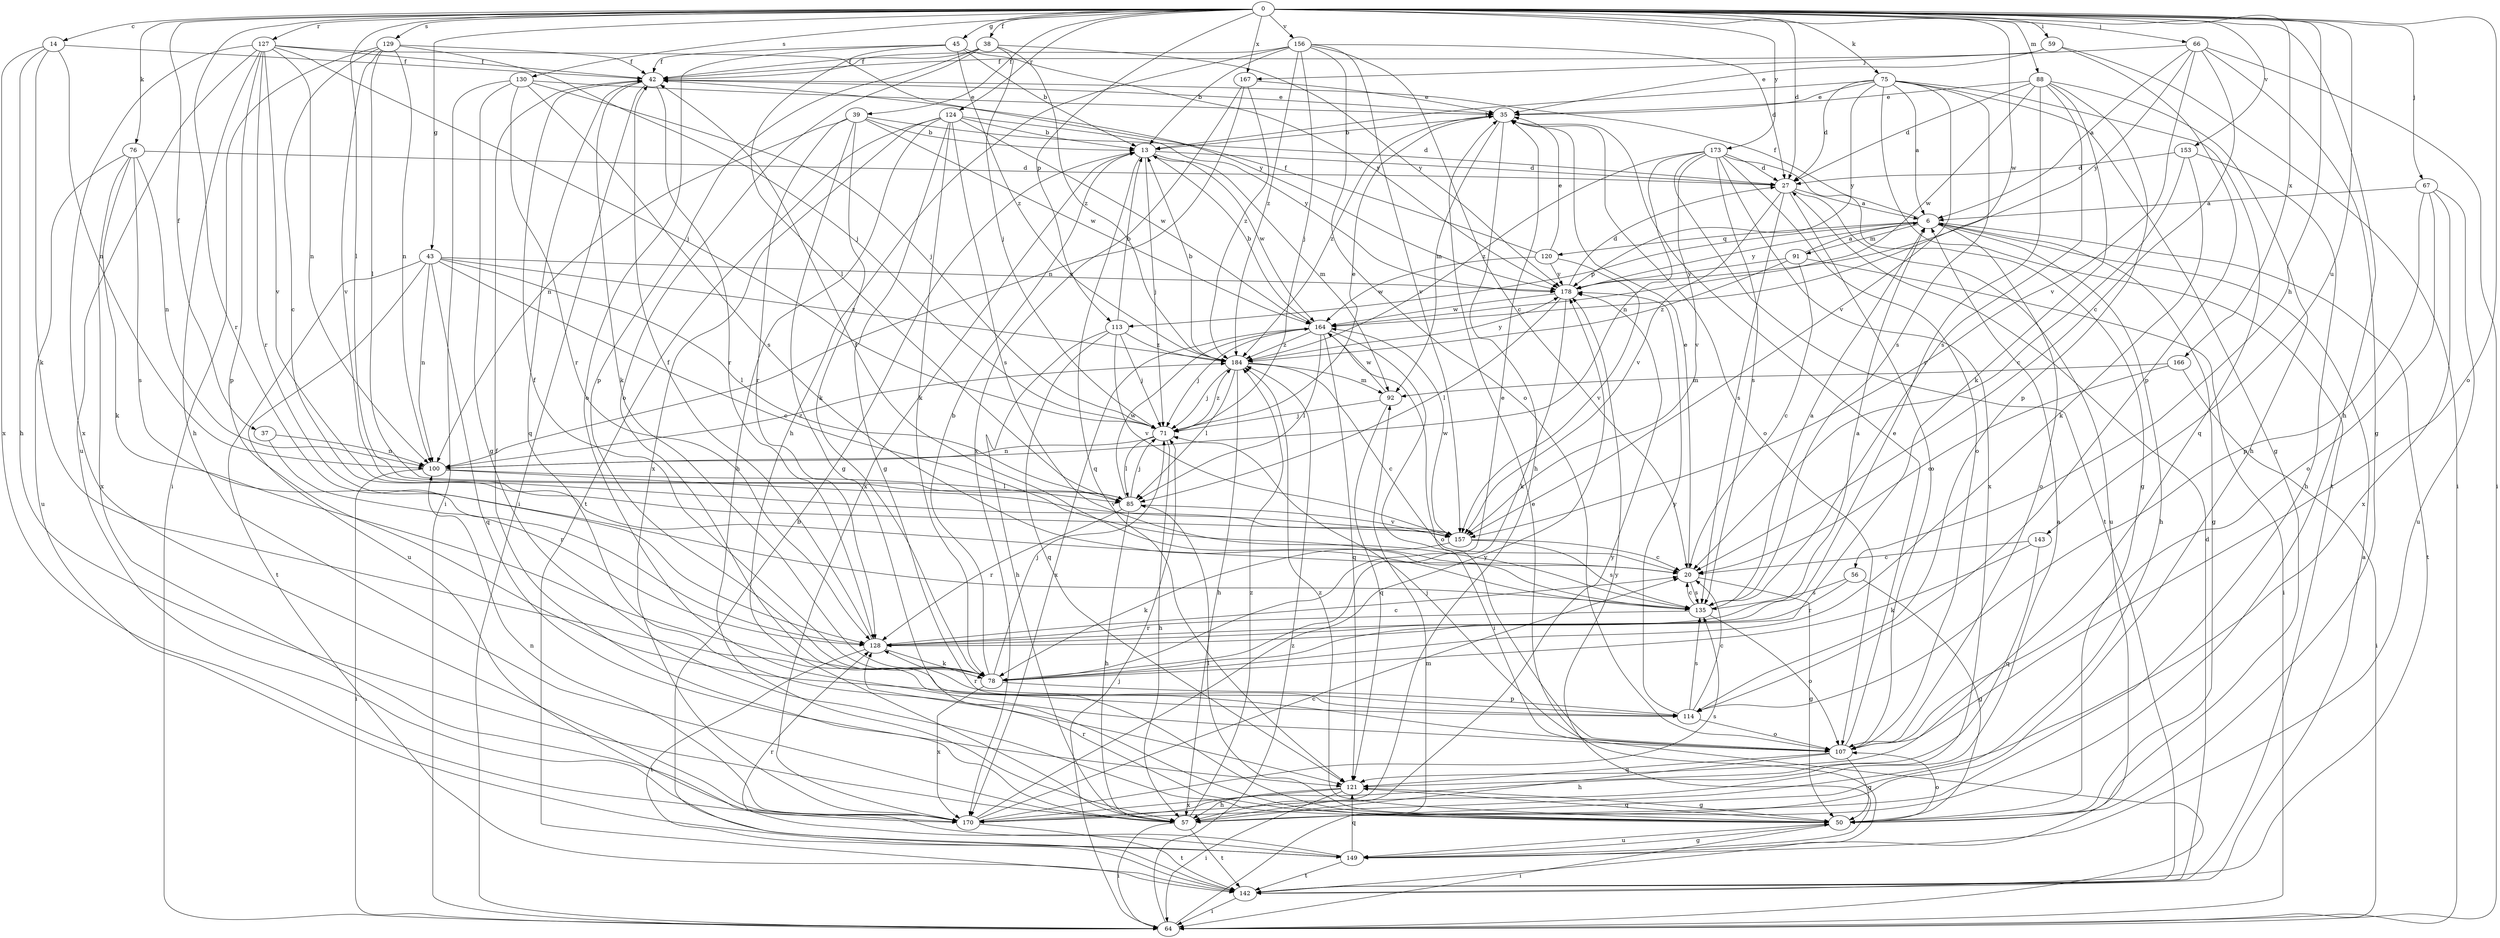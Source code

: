 strict digraph  {
0;
6;
13;
14;
20;
27;
35;
37;
38;
39;
42;
43;
45;
50;
56;
57;
59;
64;
66;
67;
71;
75;
76;
78;
85;
88;
91;
92;
100;
107;
113;
114;
120;
121;
124;
127;
128;
129;
130;
135;
142;
143;
149;
153;
156;
157;
164;
166;
167;
170;
173;
178;
184;
0 -> 14  [label=c];
0 -> 27  [label=d];
0 -> 37  [label=f];
0 -> 38  [label=f];
0 -> 39  [label=f];
0 -> 43  [label=g];
0 -> 45  [label=g];
0 -> 56  [label=h];
0 -> 57  [label=h];
0 -> 59  [label=i];
0 -> 66  [label=j];
0 -> 67  [label=j];
0 -> 75  [label=k];
0 -> 76  [label=k];
0 -> 85  [label=l];
0 -> 88  [label=m];
0 -> 107  [label=o];
0 -> 113  [label=p];
0 -> 124  [label=r];
0 -> 127  [label=r];
0 -> 128  [label=r];
0 -> 129  [label=s];
0 -> 130  [label=s];
0 -> 143  [label=u];
0 -> 153  [label=v];
0 -> 156  [label=v];
0 -> 164  [label=w];
0 -> 166  [label=x];
0 -> 167  [label=x];
0 -> 173  [label=y];
6 -> 42  [label=f];
6 -> 50  [label=g];
6 -> 57  [label=h];
6 -> 91  [label=m];
6 -> 107  [label=o];
6 -> 113  [label=p];
6 -> 120  [label=q];
6 -> 142  [label=t];
6 -> 178  [label=y];
13 -> 27  [label=d];
13 -> 71  [label=j];
13 -> 92  [label=m];
13 -> 121  [label=q];
13 -> 164  [label=w];
13 -> 170  [label=x];
14 -> 42  [label=f];
14 -> 57  [label=h];
14 -> 78  [label=k];
14 -> 100  [label=n];
14 -> 170  [label=x];
20 -> 35  [label=e];
20 -> 50  [label=g];
20 -> 135  [label=s];
27 -> 6  [label=a];
27 -> 107  [label=o];
27 -> 135  [label=s];
27 -> 149  [label=u];
27 -> 157  [label=v];
35 -> 13  [label=b];
35 -> 57  [label=h];
35 -> 92  [label=m];
35 -> 107  [label=o];
35 -> 184  [label=z];
37 -> 100  [label=n];
37 -> 128  [label=r];
38 -> 42  [label=f];
38 -> 71  [label=j];
38 -> 107  [label=o];
38 -> 114  [label=p];
38 -> 178  [label=y];
38 -> 184  [label=z];
39 -> 13  [label=b];
39 -> 27  [label=d];
39 -> 50  [label=g];
39 -> 78  [label=k];
39 -> 100  [label=n];
39 -> 128  [label=r];
39 -> 164  [label=w];
42 -> 35  [label=e];
42 -> 64  [label=i];
42 -> 78  [label=k];
42 -> 121  [label=q];
42 -> 128  [label=r];
43 -> 20  [label=c];
43 -> 85  [label=l];
43 -> 100  [label=n];
43 -> 121  [label=q];
43 -> 142  [label=t];
43 -> 149  [label=u];
43 -> 178  [label=y];
43 -> 184  [label=z];
45 -> 13  [label=b];
45 -> 42  [label=f];
45 -> 85  [label=l];
45 -> 107  [label=o];
45 -> 178  [label=y];
45 -> 184  [label=z];
50 -> 64  [label=i];
50 -> 85  [label=l];
50 -> 107  [label=o];
50 -> 121  [label=q];
50 -> 128  [label=r];
50 -> 149  [label=u];
50 -> 184  [label=z];
56 -> 50  [label=g];
56 -> 128  [label=r];
56 -> 135  [label=s];
57 -> 42  [label=f];
57 -> 64  [label=i];
57 -> 142  [label=t];
57 -> 178  [label=y];
57 -> 184  [label=z];
59 -> 35  [label=e];
59 -> 42  [label=f];
59 -> 64  [label=i];
59 -> 114  [label=p];
64 -> 71  [label=j];
64 -> 92  [label=m];
64 -> 184  [label=z];
66 -> 6  [label=a];
66 -> 20  [label=c];
66 -> 50  [label=g];
66 -> 64  [label=i];
66 -> 157  [label=v];
66 -> 178  [label=y];
66 -> 167  [label=j];
67 -> 6  [label=a];
67 -> 107  [label=o];
67 -> 114  [label=p];
67 -> 149  [label=u];
67 -> 170  [label=x];
71 -> 35  [label=e];
71 -> 57  [label=h];
71 -> 85  [label=l];
71 -> 100  [label=n];
71 -> 184  [label=z];
75 -> 6  [label=a];
75 -> 13  [label=b];
75 -> 27  [label=d];
75 -> 35  [label=e];
75 -> 50  [label=g];
75 -> 121  [label=q];
75 -> 135  [label=s];
75 -> 142  [label=t];
75 -> 157  [label=v];
75 -> 178  [label=y];
76 -> 27  [label=d];
76 -> 78  [label=k];
76 -> 100  [label=n];
76 -> 135  [label=s];
76 -> 149  [label=u];
76 -> 170  [label=x];
78 -> 13  [label=b];
78 -> 35  [label=e];
78 -> 42  [label=f];
78 -> 71  [label=j];
78 -> 114  [label=p];
78 -> 170  [label=x];
85 -> 57  [label=h];
85 -> 71  [label=j];
85 -> 128  [label=r];
85 -> 157  [label=v];
85 -> 164  [label=w];
88 -> 27  [label=d];
88 -> 35  [label=e];
88 -> 57  [label=h];
88 -> 78  [label=k];
88 -> 114  [label=p];
88 -> 128  [label=r];
88 -> 135  [label=s];
88 -> 164  [label=w];
91 -> 6  [label=a];
91 -> 20  [label=c];
91 -> 64  [label=i];
91 -> 178  [label=y];
91 -> 184  [label=z];
92 -> 71  [label=j];
92 -> 121  [label=q];
92 -> 164  [label=w];
100 -> 64  [label=i];
100 -> 85  [label=l];
100 -> 157  [label=v];
100 -> 184  [label=z];
107 -> 35  [label=e];
107 -> 50  [label=g];
107 -> 57  [label=h];
107 -> 71  [label=j];
107 -> 121  [label=q];
113 -> 13  [label=b];
113 -> 57  [label=h];
113 -> 71  [label=j];
113 -> 121  [label=q];
113 -> 157  [label=v];
113 -> 184  [label=z];
114 -> 20  [label=c];
114 -> 107  [label=o];
114 -> 128  [label=r];
114 -> 135  [label=s];
114 -> 178  [label=y];
120 -> 35  [label=e];
120 -> 42  [label=f];
120 -> 157  [label=v];
120 -> 164  [label=w];
120 -> 178  [label=y];
121 -> 50  [label=g];
121 -> 57  [label=h];
121 -> 64  [label=i];
121 -> 170  [label=x];
124 -> 13  [label=b];
124 -> 50  [label=g];
124 -> 57  [label=h];
124 -> 78  [label=k];
124 -> 135  [label=s];
124 -> 142  [label=t];
124 -> 164  [label=w];
124 -> 170  [label=x];
124 -> 178  [label=y];
127 -> 42  [label=f];
127 -> 57  [label=h];
127 -> 71  [label=j];
127 -> 100  [label=n];
127 -> 114  [label=p];
127 -> 128  [label=r];
127 -> 149  [label=u];
127 -> 157  [label=v];
127 -> 170  [label=x];
127 -> 178  [label=y];
128 -> 6  [label=a];
128 -> 20  [label=c];
128 -> 42  [label=f];
128 -> 78  [label=k];
128 -> 142  [label=t];
129 -> 20  [label=c];
129 -> 42  [label=f];
129 -> 64  [label=i];
129 -> 71  [label=j];
129 -> 85  [label=l];
129 -> 100  [label=n];
129 -> 157  [label=v];
130 -> 35  [label=e];
130 -> 50  [label=g];
130 -> 64  [label=i];
130 -> 71  [label=j];
130 -> 128  [label=r];
130 -> 135  [label=s];
135 -> 6  [label=a];
135 -> 20  [label=c];
135 -> 42  [label=f];
135 -> 107  [label=o];
135 -> 128  [label=r];
142 -> 6  [label=a];
142 -> 13  [label=b];
142 -> 27  [label=d];
142 -> 35  [label=e];
142 -> 64  [label=i];
143 -> 20  [label=c];
143 -> 78  [label=k];
143 -> 121  [label=q];
149 -> 50  [label=g];
149 -> 121  [label=q];
149 -> 128  [label=r];
149 -> 142  [label=t];
149 -> 178  [label=y];
153 -> 20  [label=c];
153 -> 27  [label=d];
153 -> 57  [label=h];
153 -> 78  [label=k];
156 -> 13  [label=b];
156 -> 20  [label=c];
156 -> 27  [label=d];
156 -> 42  [label=f];
156 -> 57  [label=h];
156 -> 71  [label=j];
156 -> 107  [label=o];
156 -> 157  [label=v];
156 -> 184  [label=z];
157 -> 20  [label=c];
157 -> 78  [label=k];
157 -> 135  [label=s];
157 -> 164  [label=w];
164 -> 13  [label=b];
164 -> 64  [label=i];
164 -> 71  [label=j];
164 -> 85  [label=l];
164 -> 107  [label=o];
164 -> 121  [label=q];
164 -> 170  [label=x];
164 -> 184  [label=z];
166 -> 20  [label=c];
166 -> 64  [label=i];
166 -> 92  [label=m];
167 -> 35  [label=e];
167 -> 100  [label=n];
167 -> 170  [label=x];
167 -> 184  [label=z];
170 -> 6  [label=a];
170 -> 20  [label=c];
170 -> 100  [label=n];
170 -> 135  [label=s];
170 -> 142  [label=t];
170 -> 178  [label=y];
173 -> 27  [label=d];
173 -> 50  [label=g];
173 -> 100  [label=n];
173 -> 107  [label=o];
173 -> 135  [label=s];
173 -> 142  [label=t];
173 -> 157  [label=v];
173 -> 170  [label=x];
173 -> 184  [label=z];
178 -> 27  [label=d];
178 -> 78  [label=k];
178 -> 85  [label=l];
178 -> 164  [label=w];
184 -> 13  [label=b];
184 -> 20  [label=c];
184 -> 57  [label=h];
184 -> 71  [label=j];
184 -> 85  [label=l];
184 -> 92  [label=m];
184 -> 178  [label=y];
}

